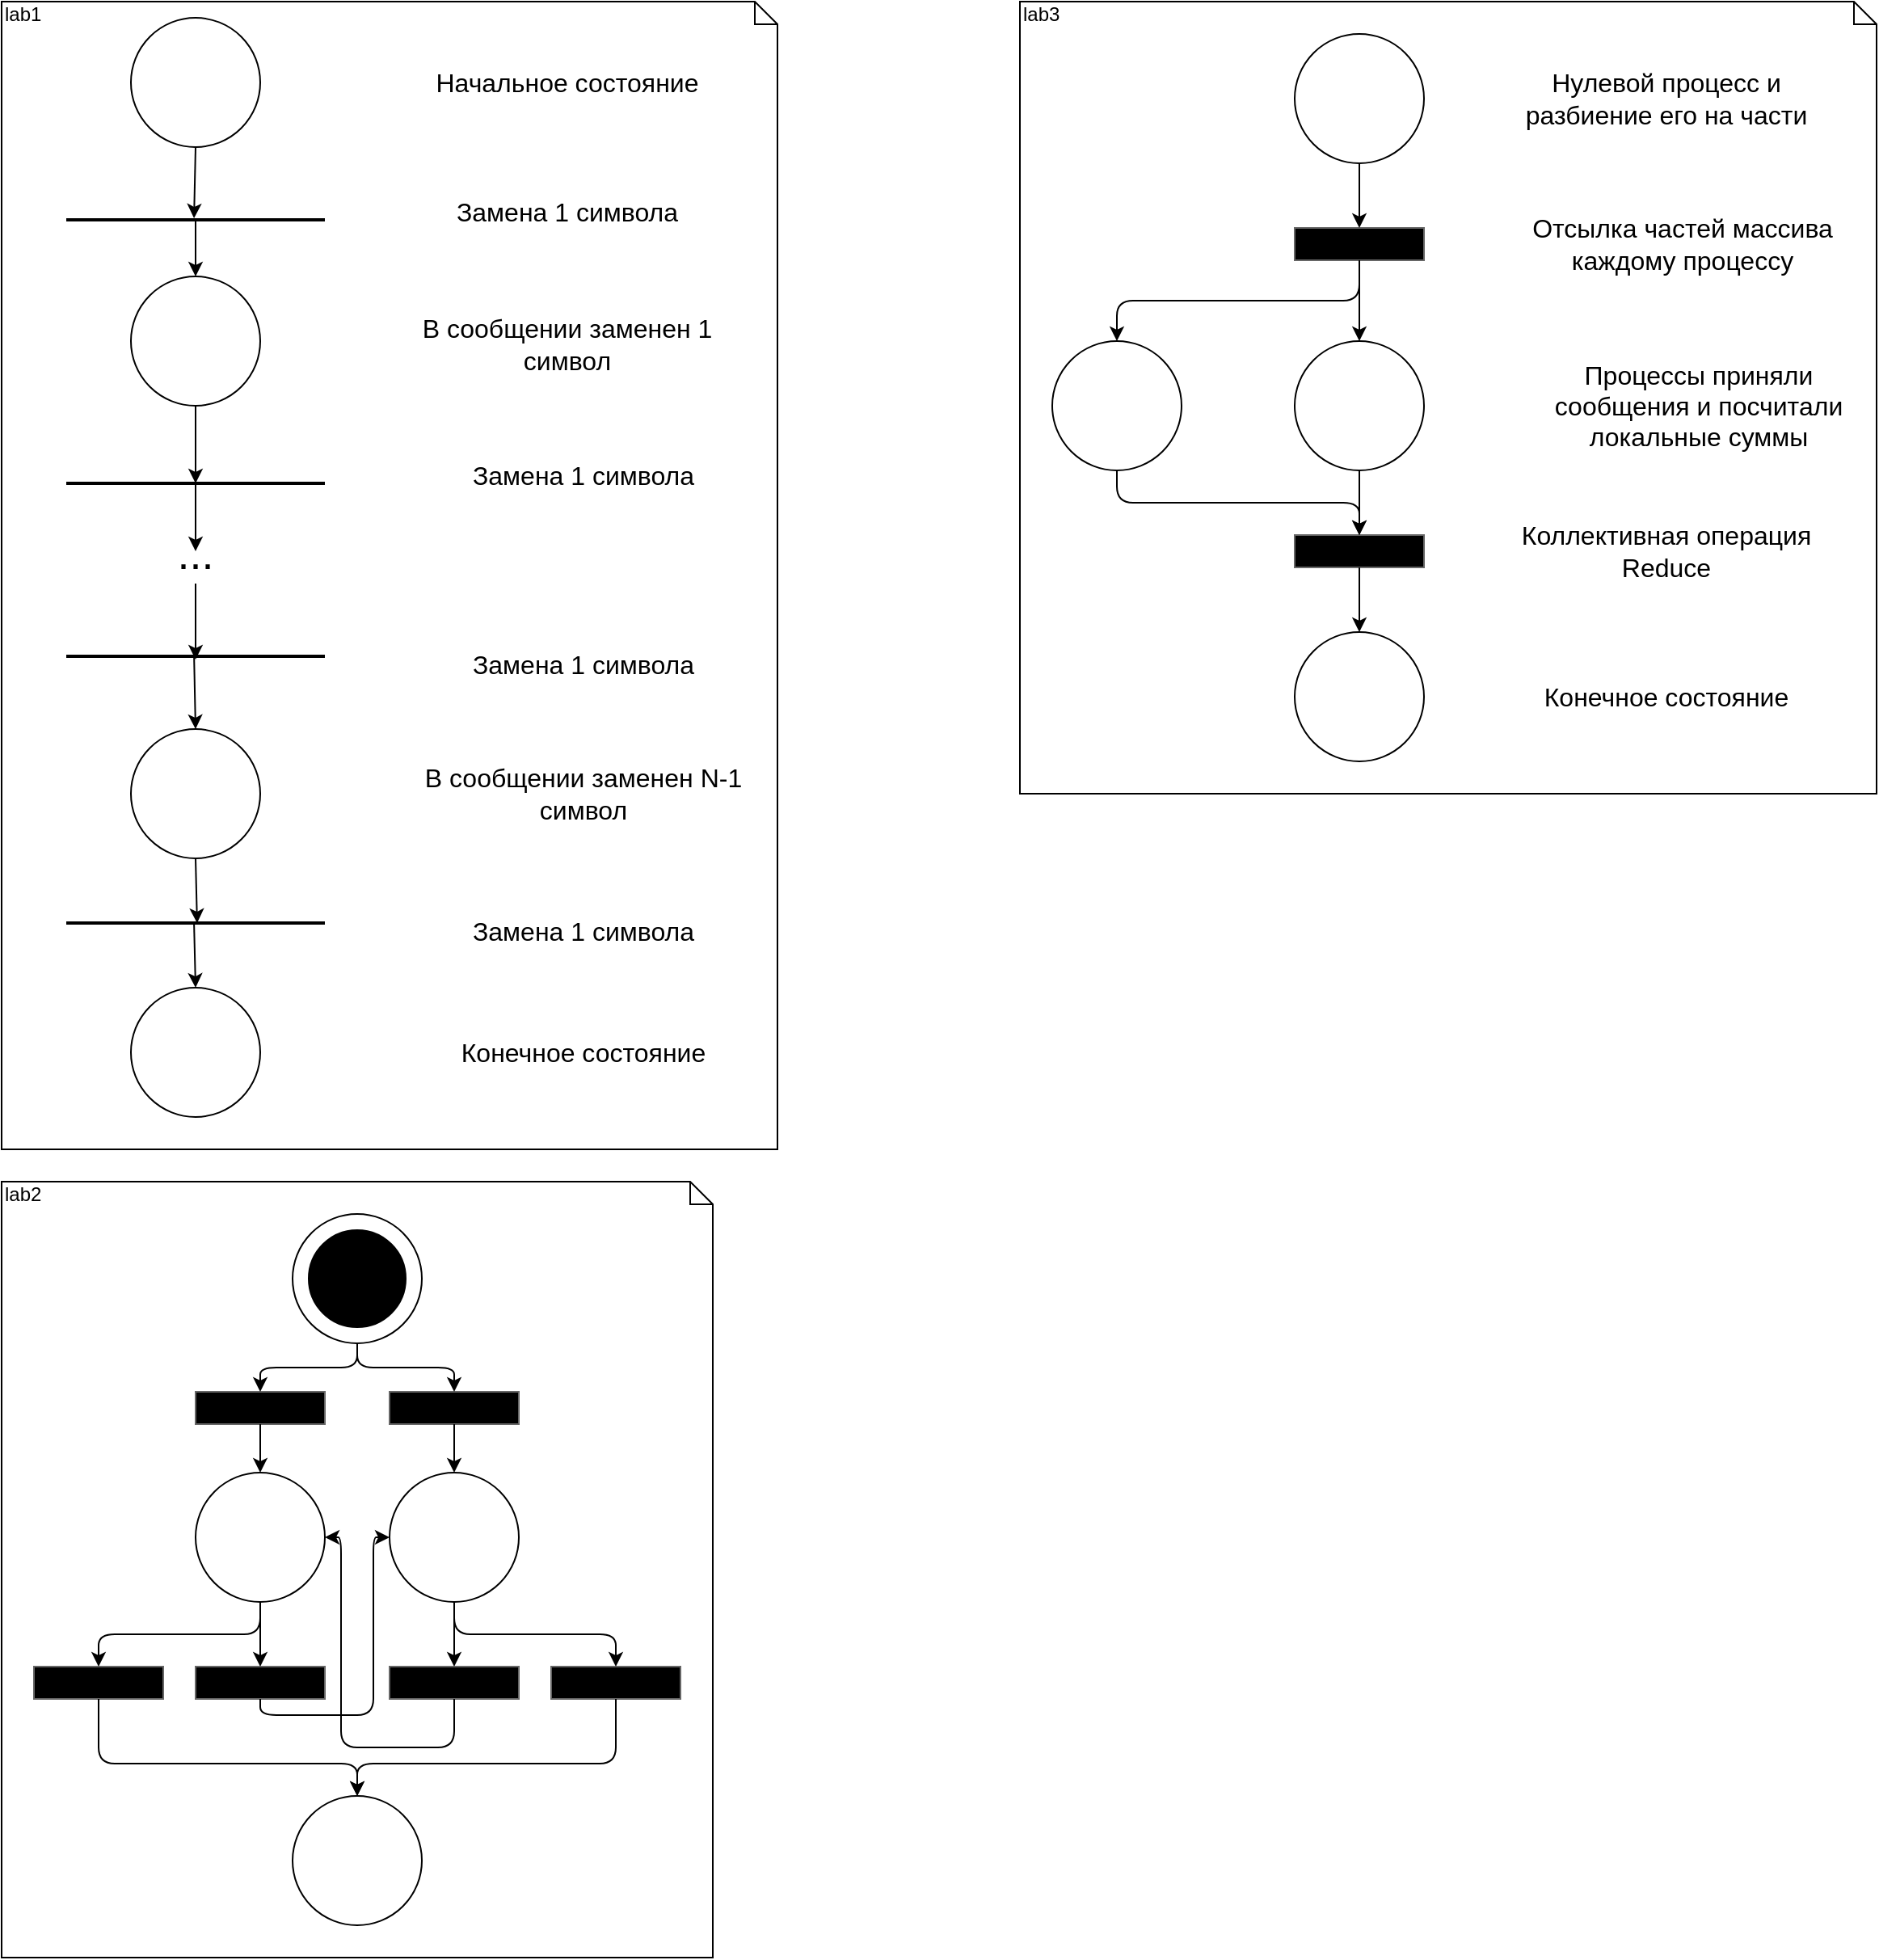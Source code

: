 <mxfile version="12.3.2" type="device" pages="1"><diagram id="6GpnvEEy-C2eloMwzxEv" name="Page-1"><mxGraphModel dx="946" dy="725" grid="1" gridSize="10" guides="1" tooltips="1" connect="1" arrows="1" fold="1" page="1" pageScale="1" pageWidth="827" pageHeight="1169" math="0" shadow="0"><root><mxCell id="0"/><mxCell id="1" parent="0"/><mxCell id="kXW_KmqoTyBfFxPTs8dJ-34" value="" style="group" vertex="1" connectable="0" parent="1"><mxGeometry x="40" y="30" width="480" height="710" as="geometry"/></mxCell><mxCell id="kXW_KmqoTyBfFxPTs8dJ-33" value="lab1" style="shape=note;whiteSpace=wrap;html=1;size=14;verticalAlign=top;align=left;spacingTop=-6;" vertex="1" parent="kXW_KmqoTyBfFxPTs8dJ-34"><mxGeometry width="480" height="710" as="geometry"/></mxCell><mxCell id="kXW_KmqoTyBfFxPTs8dJ-1" value="" style="ellipse;whiteSpace=wrap;html=1;aspect=fixed;" vertex="1" parent="kXW_KmqoTyBfFxPTs8dJ-34"><mxGeometry x="80" y="10" width="80" height="80" as="geometry"/></mxCell><mxCell id="kXW_KmqoTyBfFxPTs8dJ-2" value="" style="ellipse;whiteSpace=wrap;html=1;aspect=fixed;" vertex="1" parent="kXW_KmqoTyBfFxPTs8dJ-34"><mxGeometry x="80" y="170" width="80" height="80" as="geometry"/></mxCell><mxCell id="kXW_KmqoTyBfFxPTs8dJ-3" value="" style="ellipse;whiteSpace=wrap;html=1;aspect=fixed;" vertex="1" parent="kXW_KmqoTyBfFxPTs8dJ-34"><mxGeometry x="80" y="450" width="80" height="80" as="geometry"/></mxCell><mxCell id="kXW_KmqoTyBfFxPTs8dJ-4" value="" style="ellipse;whiteSpace=wrap;html=1;aspect=fixed;" vertex="1" parent="kXW_KmqoTyBfFxPTs8dJ-34"><mxGeometry x="80" y="610" width="80" height="80" as="geometry"/></mxCell><mxCell id="kXW_KmqoTyBfFxPTs8dJ-5" value="" style="line;strokeWidth=2;html=1;" vertex="1" parent="kXW_KmqoTyBfFxPTs8dJ-34"><mxGeometry x="40" y="293" width="160" height="10" as="geometry"/></mxCell><mxCell id="kXW_KmqoTyBfFxPTs8dJ-6" value="" style="line;strokeWidth=2;html=1;" vertex="1" parent="kXW_KmqoTyBfFxPTs8dJ-34"><mxGeometry x="40" y="130" width="160" height="10" as="geometry"/></mxCell><mxCell id="kXW_KmqoTyBfFxPTs8dJ-7" value="" style="line;strokeWidth=2;html=1;" vertex="1" parent="kXW_KmqoTyBfFxPTs8dJ-34"><mxGeometry x="40" y="400" width="160" height="10" as="geometry"/></mxCell><mxCell id="kXW_KmqoTyBfFxPTs8dJ-8" value="" style="line;strokeWidth=2;html=1;" vertex="1" parent="kXW_KmqoTyBfFxPTs8dJ-34"><mxGeometry x="40" y="565" width="160" height="10" as="geometry"/></mxCell><mxCell id="kXW_KmqoTyBfFxPTs8dJ-11" value="" style="endArrow=classic;html=1;entryX=0.494;entryY=0.4;entryDx=0;entryDy=0;entryPerimeter=0;exitX=0.5;exitY=1;exitDx=0;exitDy=0;" edge="1" parent="kXW_KmqoTyBfFxPTs8dJ-34" source="kXW_KmqoTyBfFxPTs8dJ-1" target="kXW_KmqoTyBfFxPTs8dJ-6"><mxGeometry width="50" height="50" relative="1" as="geometry"><mxPoint x="300" y="120" as="sourcePoint"/><mxPoint x="350" y="70" as="targetPoint"/></mxGeometry></mxCell><mxCell id="kXW_KmqoTyBfFxPTs8dJ-12" value="" style="endArrow=classic;html=1;entryX=0.5;entryY=0;entryDx=0;entryDy=0;" edge="1" parent="kXW_KmqoTyBfFxPTs8dJ-34" target="kXW_KmqoTyBfFxPTs8dJ-2"><mxGeometry width="50" height="50" relative="1" as="geometry"><mxPoint x="120" y="136" as="sourcePoint"/><mxPoint x="410" y="150" as="targetPoint"/></mxGeometry></mxCell><mxCell id="kXW_KmqoTyBfFxPTs8dJ-13" value="" style="endArrow=classic;html=1;exitX=0.5;exitY=1;exitDx=0;exitDy=0;" edge="1" parent="kXW_KmqoTyBfFxPTs8dJ-34" source="kXW_KmqoTyBfFxPTs8dJ-2"><mxGeometry width="50" height="50" relative="1" as="geometry"><mxPoint x="300" y="230" as="sourcePoint"/><mxPoint x="120" y="298" as="targetPoint"/></mxGeometry></mxCell><mxCell id="kXW_KmqoTyBfFxPTs8dJ-16" value="" style="endArrow=classic;html=1;exitX=0.5;exitY=0.5;exitDx=0;exitDy=0;exitPerimeter=0;" edge="1" parent="kXW_KmqoTyBfFxPTs8dJ-34" source="kXW_KmqoTyBfFxPTs8dJ-5"><mxGeometry width="50" height="50" relative="1" as="geometry"><mxPoint x="190" y="370" as="sourcePoint"/><mxPoint x="120" y="340" as="targetPoint"/></mxGeometry></mxCell><mxCell id="kXW_KmqoTyBfFxPTs8dJ-17" value="&lt;font style=&quot;font-size: 27px&quot;&gt;...&lt;/font&gt;" style="text;html=1;strokeColor=none;fillColor=none;align=center;verticalAlign=bottom;whiteSpace=wrap;rounded=0padding:5px&#10;;" vertex="1" parent="kXW_KmqoTyBfFxPTs8dJ-34"><mxGeometry x="100" y="340" width="40" height="20" as="geometry"/></mxCell><mxCell id="kXW_KmqoTyBfFxPTs8dJ-21" value="" style="endArrow=classic;html=1;exitX=0.5;exitY=1;exitDx=0;exitDy=0;entryX=0.5;entryY=0.7;entryDx=0;entryDy=0;entryPerimeter=0;" edge="1" parent="kXW_KmqoTyBfFxPTs8dJ-34" source="kXW_KmqoTyBfFxPTs8dJ-17" target="kXW_KmqoTyBfFxPTs8dJ-7"><mxGeometry width="50" height="50" relative="1" as="geometry"><mxPoint x="240" y="380" as="sourcePoint"/><mxPoint x="290" y="330" as="targetPoint"/></mxGeometry></mxCell><mxCell id="kXW_KmqoTyBfFxPTs8dJ-22" value="" style="endArrow=classic;html=1;exitX=0.494;exitY=0.4;exitDx=0;exitDy=0;exitPerimeter=0;entryX=0.5;entryY=0;entryDx=0;entryDy=0;" edge="1" parent="kXW_KmqoTyBfFxPTs8dJ-34" source="kXW_KmqoTyBfFxPTs8dJ-7" target="kXW_KmqoTyBfFxPTs8dJ-3"><mxGeometry width="50" height="50" relative="1" as="geometry"><mxPoint x="320" y="390" as="sourcePoint"/><mxPoint x="370" y="340" as="targetPoint"/></mxGeometry></mxCell><mxCell id="kXW_KmqoTyBfFxPTs8dJ-23" value="" style="endArrow=classic;html=1;exitX=0.5;exitY=1;exitDx=0;exitDy=0;entryX=0.506;entryY=0.5;entryDx=0;entryDy=0;entryPerimeter=0;" edge="1" parent="kXW_KmqoTyBfFxPTs8dJ-34" source="kXW_KmqoTyBfFxPTs8dJ-3" target="kXW_KmqoTyBfFxPTs8dJ-8"><mxGeometry width="50" height="50" relative="1" as="geometry"><mxPoint x="280" y="480" as="sourcePoint"/><mxPoint x="330" y="430" as="targetPoint"/></mxGeometry></mxCell><mxCell id="kXW_KmqoTyBfFxPTs8dJ-24" value="" style="endArrow=classic;html=1;exitX=0.494;exitY=0.5;exitDx=0;exitDy=0;exitPerimeter=0;entryX=0.5;entryY=0;entryDx=0;entryDy=0;" edge="1" parent="kXW_KmqoTyBfFxPTs8dJ-34" source="kXW_KmqoTyBfFxPTs8dJ-8" target="kXW_KmqoTyBfFxPTs8dJ-4"><mxGeometry width="50" height="50" relative="1" as="geometry"><mxPoint x="330" y="640" as="sourcePoint"/><mxPoint x="380" y="590" as="targetPoint"/></mxGeometry></mxCell><mxCell id="kXW_KmqoTyBfFxPTs8dJ-25" value="&lt;font style=&quot;font-size: 16px&quot;&gt;Начальное состояние&lt;/font&gt;" style="text;html=1;strokeColor=none;fillColor=none;align=center;verticalAlign=middle;whiteSpace=wrap;rounded=0;" vertex="1" parent="kXW_KmqoTyBfFxPTs8dJ-34"><mxGeometry x="240" y="30" width="220" height="40" as="geometry"/></mxCell><mxCell id="kXW_KmqoTyBfFxPTs8dJ-26" value="&lt;span style=&quot;font-size: 16px&quot;&gt;Замена 1 символа&lt;/span&gt;" style="text;html=1;strokeColor=none;fillColor=none;align=center;verticalAlign=middle;whiteSpace=wrap;rounded=0;" vertex="1" parent="kXW_KmqoTyBfFxPTs8dJ-34"><mxGeometry x="240" y="110" width="220" height="40" as="geometry"/></mxCell><mxCell id="kXW_KmqoTyBfFxPTs8dJ-27" value="&lt;span style=&quot;font-size: 16px&quot;&gt;В сообщении заменен 1 символ&lt;/span&gt;" style="text;html=1;strokeColor=none;fillColor=none;align=center;verticalAlign=middle;whiteSpace=wrap;rounded=0;" vertex="1" parent="kXW_KmqoTyBfFxPTs8dJ-34"><mxGeometry x="240" y="191.5" width="220" height="40" as="geometry"/></mxCell><mxCell id="kXW_KmqoTyBfFxPTs8dJ-28" value="&lt;span style=&quot;font-size: 16px&quot;&gt;Замена 1 символа&lt;/span&gt;" style="text;html=1;strokeColor=none;fillColor=none;align=center;verticalAlign=middle;whiteSpace=wrap;rounded=0;" vertex="1" parent="kXW_KmqoTyBfFxPTs8dJ-34"><mxGeometry x="250" y="273" width="220" height="40" as="geometry"/></mxCell><mxCell id="kXW_KmqoTyBfFxPTs8dJ-29" value="&lt;span style=&quot;font-size: 16px&quot;&gt;Замена 1 символа&lt;/span&gt;" style="text;html=1;strokeColor=none;fillColor=none;align=center;verticalAlign=middle;whiteSpace=wrap;rounded=0;" vertex="1" parent="kXW_KmqoTyBfFxPTs8dJ-34"><mxGeometry x="250" y="390" width="220" height="40" as="geometry"/></mxCell><mxCell id="kXW_KmqoTyBfFxPTs8dJ-30" value="&lt;span style=&quot;font-size: 16px&quot;&gt;В сообщении заменен N-1 символ&lt;/span&gt;" style="text;html=1;strokeColor=none;fillColor=none;align=center;verticalAlign=middle;whiteSpace=wrap;rounded=0;" vertex="1" parent="kXW_KmqoTyBfFxPTs8dJ-34"><mxGeometry x="250" y="470" width="220" height="40" as="geometry"/></mxCell><mxCell id="kXW_KmqoTyBfFxPTs8dJ-31" value="&lt;span style=&quot;font-size: 16px&quot;&gt;Замена 1 символа&lt;/span&gt;" style="text;html=1;strokeColor=none;fillColor=none;align=center;verticalAlign=middle;whiteSpace=wrap;rounded=0;" vertex="1" parent="kXW_KmqoTyBfFxPTs8dJ-34"><mxGeometry x="250" y="555" width="220" height="40" as="geometry"/></mxCell><mxCell id="kXW_KmqoTyBfFxPTs8dJ-32" value="&lt;font style=&quot;font-size: 16px&quot;&gt;Конечное состояние&lt;/font&gt;" style="text;html=1;strokeColor=none;fillColor=none;align=center;verticalAlign=middle;whiteSpace=wrap;rounded=0;" vertex="1" parent="kXW_KmqoTyBfFxPTs8dJ-34"><mxGeometry x="250" y="630" width="220" height="40" as="geometry"/></mxCell><mxCell id="kXW_KmqoTyBfFxPTs8dJ-122" value="" style="group" vertex="1" connectable="0" parent="1"><mxGeometry x="40" y="760" width="440" height="480" as="geometry"/></mxCell><mxCell id="kXW_KmqoTyBfFxPTs8dJ-121" value="lab2" style="shape=note;whiteSpace=wrap;html=1;size=14;verticalAlign=top;align=left;spacingTop=-6;" vertex="1" parent="kXW_KmqoTyBfFxPTs8dJ-122"><mxGeometry width="440" height="480" as="geometry"/></mxCell><mxCell id="kXW_KmqoTyBfFxPTs8dJ-90" value="" style="ellipse;whiteSpace=wrap;html=1;aspect=fixed;" vertex="1" parent="kXW_KmqoTyBfFxPTs8dJ-122"><mxGeometry x="180" y="20" width="80" height="80" as="geometry"/></mxCell><mxCell id="kXW_KmqoTyBfFxPTs8dJ-91" value="" style="ellipse;whiteSpace=wrap;html=1;aspect=fixed;" vertex="1" parent="kXW_KmqoTyBfFxPTs8dJ-122"><mxGeometry x="120" y="180" width="80" height="80" as="geometry"/></mxCell><mxCell id="kXW_KmqoTyBfFxPTs8dJ-92" value="" style="ellipse;whiteSpace=wrap;html=1;aspect=fixed;" vertex="1" parent="kXW_KmqoTyBfFxPTs8dJ-122"><mxGeometry x="240" y="180" width="80" height="80" as="geometry"/></mxCell><mxCell id="kXW_KmqoTyBfFxPTs8dJ-94" value="" style="rounded=0;whiteSpace=wrap;html=1;fillColor=#000000;strokeColor=#666666;fontColor=#333333;" vertex="1" parent="kXW_KmqoTyBfFxPTs8dJ-122"><mxGeometry x="120" y="130" width="80" height="20" as="geometry"/></mxCell><mxCell id="kXW_KmqoTyBfFxPTs8dJ-95" value="" style="rounded=0;whiteSpace=wrap;html=1;fillColor=#000000;strokeColor=#666666;fontColor=#333333;" vertex="1" parent="kXW_KmqoTyBfFxPTs8dJ-122"><mxGeometry x="240" y="130" width="80" height="20" as="geometry"/></mxCell><mxCell id="kXW_KmqoTyBfFxPTs8dJ-96" value="" style="rounded=0;whiteSpace=wrap;html=1;fillColor=#000000;strokeColor=#666666;fontColor=#333333;" vertex="1" parent="kXW_KmqoTyBfFxPTs8dJ-122"><mxGeometry x="240" y="300" width="80" height="20" as="geometry"/></mxCell><mxCell id="kXW_KmqoTyBfFxPTs8dJ-97" value="" style="rounded=0;whiteSpace=wrap;html=1;fillColor=#000000;strokeColor=#666666;fontColor=#333333;" vertex="1" parent="kXW_KmqoTyBfFxPTs8dJ-122"><mxGeometry x="340" y="300" width="80" height="20" as="geometry"/></mxCell><mxCell id="kXW_KmqoTyBfFxPTs8dJ-98" value="" style="rounded=0;whiteSpace=wrap;html=1;fillColor=#000000;strokeColor=#666666;fontColor=#333333;" vertex="1" parent="kXW_KmqoTyBfFxPTs8dJ-122"><mxGeometry x="120" y="300" width="80" height="20" as="geometry"/></mxCell><mxCell id="kXW_KmqoTyBfFxPTs8dJ-99" value="" style="rounded=0;whiteSpace=wrap;html=1;fillColor=#000000;strokeColor=#666666;fontColor=#333333;" vertex="1" parent="kXW_KmqoTyBfFxPTs8dJ-122"><mxGeometry x="20" y="300" width="80" height="20" as="geometry"/></mxCell><mxCell id="kXW_KmqoTyBfFxPTs8dJ-103" value="" style="edgeStyle=elbowEdgeStyle;elbow=vertical;endArrow=classic;html=1;exitX=0.5;exitY=1;exitDx=0;exitDy=0;entryX=0.5;entryY=0;entryDx=0;entryDy=0;" edge="1" parent="kXW_KmqoTyBfFxPTs8dJ-122" source="kXW_KmqoTyBfFxPTs8dJ-90" target="kXW_KmqoTyBfFxPTs8dJ-94"><mxGeometry width="50" height="50" relative="1" as="geometry"><mxPoint x="-60" y="160" as="sourcePoint"/><mxPoint x="-10" y="110" as="targetPoint"/></mxGeometry></mxCell><mxCell id="kXW_KmqoTyBfFxPTs8dJ-104" value="" style="edgeStyle=elbowEdgeStyle;elbow=vertical;endArrow=classic;html=1;exitX=0.5;exitY=1;exitDx=0;exitDy=0;entryX=0.5;entryY=0;entryDx=0;entryDy=0;" edge="1" parent="kXW_KmqoTyBfFxPTs8dJ-122" source="kXW_KmqoTyBfFxPTs8dJ-90" target="kXW_KmqoTyBfFxPTs8dJ-95"><mxGeometry width="50" height="50" relative="1" as="geometry"><mxPoint x="-30" y="130" as="sourcePoint"/><mxPoint x="20" y="80" as="targetPoint"/></mxGeometry></mxCell><mxCell id="kXW_KmqoTyBfFxPTs8dJ-105" value="" style="edgeStyle=elbowEdgeStyle;elbow=vertical;endArrow=classic;html=1;exitX=0.5;exitY=1;exitDx=0;exitDy=0;entryX=0.5;entryY=0;entryDx=0;entryDy=0;" edge="1" parent="kXW_KmqoTyBfFxPTs8dJ-122" source="kXW_KmqoTyBfFxPTs8dJ-94" target="kXW_KmqoTyBfFxPTs8dJ-91"><mxGeometry width="50" height="50" relative="1" as="geometry"><mxPoint x="-10" y="220" as="sourcePoint"/><mxPoint x="40" y="170" as="targetPoint"/></mxGeometry></mxCell><mxCell id="kXW_KmqoTyBfFxPTs8dJ-106" value="" style="edgeStyle=elbowEdgeStyle;elbow=vertical;endArrow=classic;html=1;exitX=0.5;exitY=1;exitDx=0;exitDy=0;entryX=0.5;entryY=0;entryDx=0;entryDy=0;" edge="1" parent="kXW_KmqoTyBfFxPTs8dJ-122" source="kXW_KmqoTyBfFxPTs8dJ-95" target="kXW_KmqoTyBfFxPTs8dJ-92"><mxGeometry width="50" height="50" relative="1" as="geometry"><mxPoint x="480" y="240" as="sourcePoint"/><mxPoint x="530" y="190" as="targetPoint"/></mxGeometry></mxCell><mxCell id="kXW_KmqoTyBfFxPTs8dJ-107" value="" style="edgeStyle=elbowEdgeStyle;elbow=vertical;endArrow=classic;html=1;exitX=0.5;exitY=1;exitDx=0;exitDy=0;entryX=0.5;entryY=0;entryDx=0;entryDy=0;" edge="1" parent="kXW_KmqoTyBfFxPTs8dJ-122" source="kXW_KmqoTyBfFxPTs8dJ-91" target="kXW_KmqoTyBfFxPTs8dJ-99"><mxGeometry width="50" height="50" relative="1" as="geometry"><mxPoint y="270" as="sourcePoint"/><mxPoint x="50" y="220" as="targetPoint"/></mxGeometry></mxCell><mxCell id="kXW_KmqoTyBfFxPTs8dJ-108" value="" style="edgeStyle=elbowEdgeStyle;elbow=horizontal;endArrow=classic;html=1;exitX=0.5;exitY=1;exitDx=0;exitDy=0;entryX=0.5;entryY=0;entryDx=0;entryDy=0;" edge="1" parent="kXW_KmqoTyBfFxPTs8dJ-122" source="kXW_KmqoTyBfFxPTs8dJ-91" target="kXW_KmqoTyBfFxPTs8dJ-98"><mxGeometry width="50" height="50" relative="1" as="geometry"><mxPoint x="-80" y="240" as="sourcePoint"/><mxPoint x="-30" y="190" as="targetPoint"/></mxGeometry></mxCell><mxCell id="kXW_KmqoTyBfFxPTs8dJ-110" value="" style="edgeStyle=elbowEdgeStyle;elbow=vertical;endArrow=classic;html=1;exitX=0.5;exitY=1;exitDx=0;exitDy=0;entryX=0.5;entryY=0;entryDx=0;entryDy=0;" edge="1" parent="kXW_KmqoTyBfFxPTs8dJ-122" source="kXW_KmqoTyBfFxPTs8dJ-92" target="kXW_KmqoTyBfFxPTs8dJ-97"><mxGeometry width="50" height="50" relative="1" as="geometry"><mxPoint x="370" y="220" as="sourcePoint"/><mxPoint x="420" y="170" as="targetPoint"/></mxGeometry></mxCell><mxCell id="kXW_KmqoTyBfFxPTs8dJ-111" value="" style="edgeStyle=elbowEdgeStyle;elbow=vertical;endArrow=classic;html=1;exitX=0.5;exitY=1;exitDx=0;exitDy=0;entryX=0.5;entryY=0;entryDx=0;entryDy=0;" edge="1" parent="kXW_KmqoTyBfFxPTs8dJ-122" source="kXW_KmqoTyBfFxPTs8dJ-92" target="kXW_KmqoTyBfFxPTs8dJ-96"><mxGeometry width="50" height="50" relative="1" as="geometry"><mxPoint x="350" y="230" as="sourcePoint"/><mxPoint x="400" y="180" as="targetPoint"/></mxGeometry></mxCell><mxCell id="kXW_KmqoTyBfFxPTs8dJ-113" value="" style="edgeStyle=segmentEdgeStyle;endArrow=classic;html=1;exitX=0.5;exitY=1;exitDx=0;exitDy=0;entryX=1;entryY=0.5;entryDx=0;entryDy=0;" edge="1" parent="kXW_KmqoTyBfFxPTs8dJ-122" source="kXW_KmqoTyBfFxPTs8dJ-96" target="kXW_KmqoTyBfFxPTs8dJ-91"><mxGeometry width="50" height="50" relative="1" as="geometry"><mxPoint x="190" y="420" as="sourcePoint"/><mxPoint x="240" y="370" as="targetPoint"/><Array as="points"><mxPoint x="280" y="350"/><mxPoint x="210" y="350"/><mxPoint x="210" y="220"/></Array></mxGeometry></mxCell><mxCell id="kXW_KmqoTyBfFxPTs8dJ-114" value="" style="edgeStyle=segmentEdgeStyle;endArrow=classic;html=1;entryX=0;entryY=0.5;entryDx=0;entryDy=0;exitX=0.5;exitY=1;exitDx=0;exitDy=0;" edge="1" parent="kXW_KmqoTyBfFxPTs8dJ-122" source="kXW_KmqoTyBfFxPTs8dJ-98" target="kXW_KmqoTyBfFxPTs8dJ-92"><mxGeometry width="50" height="50" relative="1" as="geometry"><mxPoint x="130" y="400" as="sourcePoint"/><mxPoint x="180" y="350" as="targetPoint"/><Array as="points"><mxPoint x="160" y="330"/><mxPoint x="230" y="330"/><mxPoint x="230" y="220"/></Array></mxGeometry></mxCell><mxCell id="kXW_KmqoTyBfFxPTs8dJ-117" value="" style="ellipse;whiteSpace=wrap;html=1;aspect=fixed;" vertex="1" parent="kXW_KmqoTyBfFxPTs8dJ-122"><mxGeometry x="180" y="380" width="80" height="80" as="geometry"/></mxCell><mxCell id="kXW_KmqoTyBfFxPTs8dJ-118" value="" style="edgeStyle=elbowEdgeStyle;elbow=vertical;endArrow=classic;html=1;exitX=0.5;exitY=1;exitDx=0;exitDy=0;entryX=0.5;entryY=0;entryDx=0;entryDy=0;" edge="1" parent="kXW_KmqoTyBfFxPTs8dJ-122" source="kXW_KmqoTyBfFxPTs8dJ-97" target="kXW_KmqoTyBfFxPTs8dJ-117"><mxGeometry width="50" height="50" relative="1" as="geometry"><mxPoint x="340" y="430" as="sourcePoint"/><mxPoint x="390" y="380" as="targetPoint"/><Array as="points"><mxPoint x="290" y="360"/></Array></mxGeometry></mxCell><mxCell id="kXW_KmqoTyBfFxPTs8dJ-119" value="" style="edgeStyle=elbowEdgeStyle;elbow=vertical;endArrow=classic;html=1;exitX=0.5;exitY=1;exitDx=0;exitDy=0;entryX=0.5;entryY=0;entryDx=0;entryDy=0;" edge="1" parent="kXW_KmqoTyBfFxPTs8dJ-122" source="kXW_KmqoTyBfFxPTs8dJ-99" target="kXW_KmqoTyBfFxPTs8dJ-117"><mxGeometry width="50" height="50" relative="1" as="geometry"><mxPoint x="30" y="420" as="sourcePoint"/><mxPoint x="80" y="370" as="targetPoint"/><Array as="points"><mxPoint x="140" y="360"/></Array></mxGeometry></mxCell><mxCell id="kXW_KmqoTyBfFxPTs8dJ-120" value="" style="ellipse;whiteSpace=wrap;html=1;aspect=fixed;fillColor=#000000;" vertex="1" parent="kXW_KmqoTyBfFxPTs8dJ-122"><mxGeometry x="190" y="30" width="60" height="60" as="geometry"/></mxCell><mxCell id="kXW_KmqoTyBfFxPTs8dJ-168" value="" style="group" vertex="1" connectable="0" parent="1"><mxGeometry x="670" y="30" width="530" height="490" as="geometry"/></mxCell><mxCell id="kXW_KmqoTyBfFxPTs8dJ-167" value="lab3" style="shape=note;whiteSpace=wrap;html=1;size=14;verticalAlign=top;align=left;spacingTop=-6;" vertex="1" parent="kXW_KmqoTyBfFxPTs8dJ-168"><mxGeometry width="530" height="490" as="geometry"/></mxCell><mxCell id="kXW_KmqoTyBfFxPTs8dJ-123" value="" style="ellipse;whiteSpace=wrap;html=1;aspect=fixed;" vertex="1" parent="kXW_KmqoTyBfFxPTs8dJ-168"><mxGeometry x="170" y="20" width="80" height="80" as="geometry"/></mxCell><mxCell id="kXW_KmqoTyBfFxPTs8dJ-149" value="" style="rounded=0;whiteSpace=wrap;html=1;fillColor=#000000;strokeColor=#666666;fontColor=#333333;" vertex="1" parent="kXW_KmqoTyBfFxPTs8dJ-168"><mxGeometry x="170" y="140" width="80" height="20" as="geometry"/></mxCell><mxCell id="kXW_KmqoTyBfFxPTs8dJ-150" value="" style="ellipse;whiteSpace=wrap;html=1;aspect=fixed;" vertex="1" parent="kXW_KmqoTyBfFxPTs8dJ-168"><mxGeometry x="20" y="210" width="80" height="80" as="geometry"/></mxCell><mxCell id="kXW_KmqoTyBfFxPTs8dJ-151" value="" style="ellipse;whiteSpace=wrap;html=1;aspect=fixed;" vertex="1" parent="kXW_KmqoTyBfFxPTs8dJ-168"><mxGeometry x="170" y="210" width="80" height="80" as="geometry"/></mxCell><mxCell id="kXW_KmqoTyBfFxPTs8dJ-153" value="" style="rounded=0;whiteSpace=wrap;html=1;fillColor=#000000;strokeColor=#666666;fontColor=#333333;" vertex="1" parent="kXW_KmqoTyBfFxPTs8dJ-168"><mxGeometry x="170" y="330" width="80" height="20" as="geometry"/></mxCell><mxCell id="kXW_KmqoTyBfFxPTs8dJ-154" value="" style="ellipse;whiteSpace=wrap;html=1;aspect=fixed;" vertex="1" parent="kXW_KmqoTyBfFxPTs8dJ-168"><mxGeometry x="170" y="390" width="80" height="80" as="geometry"/></mxCell><mxCell id="kXW_KmqoTyBfFxPTs8dJ-156" value="" style="edgeStyle=elbowEdgeStyle;elbow=vertical;endArrow=classic;html=1;entryX=0.5;entryY=0;entryDx=0;entryDy=0;exitX=0.5;exitY=1;exitDx=0;exitDy=0;" edge="1" parent="kXW_KmqoTyBfFxPTs8dJ-168" source="kXW_KmqoTyBfFxPTs8dJ-123" target="kXW_KmqoTyBfFxPTs8dJ-149"><mxGeometry width="50" height="50" relative="1" as="geometry"><mxPoint x="70" y="160" as="sourcePoint"/><mxPoint x="120" y="110" as="targetPoint"/></mxGeometry></mxCell><mxCell id="kXW_KmqoTyBfFxPTs8dJ-157" value="" style="edgeStyle=elbowEdgeStyle;elbow=vertical;endArrow=classic;html=1;exitX=0.5;exitY=1;exitDx=0;exitDy=0;entryX=0.5;entryY=0;entryDx=0;entryDy=0;" edge="1" parent="kXW_KmqoTyBfFxPTs8dJ-168" source="kXW_KmqoTyBfFxPTs8dJ-149" target="kXW_KmqoTyBfFxPTs8dJ-151"><mxGeometry width="50" height="50" relative="1" as="geometry"><mxPoint x="30" y="190" as="sourcePoint"/><mxPoint x="80" y="140" as="targetPoint"/></mxGeometry></mxCell><mxCell id="kXW_KmqoTyBfFxPTs8dJ-158" value="" style="edgeStyle=elbowEdgeStyle;elbow=vertical;endArrow=classic;html=1;exitX=0.5;exitY=1;exitDx=0;exitDy=0;entryX=0.5;entryY=0;entryDx=0;entryDy=0;" edge="1" parent="kXW_KmqoTyBfFxPTs8dJ-168" source="kXW_KmqoTyBfFxPTs8dJ-149" target="kXW_KmqoTyBfFxPTs8dJ-150"><mxGeometry width="50" height="50" relative="1" as="geometry"><mxPoint x="-10" y="180" as="sourcePoint"/><mxPoint x="40" y="130" as="targetPoint"/></mxGeometry></mxCell><mxCell id="kXW_KmqoTyBfFxPTs8dJ-159" value="" style="edgeStyle=elbowEdgeStyle;elbow=vertical;endArrow=classic;html=1;entryX=0.5;entryY=0;entryDx=0;entryDy=0;exitX=0.5;exitY=1;exitDx=0;exitDy=0;" edge="1" parent="kXW_KmqoTyBfFxPTs8dJ-168" source="kXW_KmqoTyBfFxPTs8dJ-150" target="kXW_KmqoTyBfFxPTs8dJ-153"><mxGeometry width="50" height="50" relative="1" as="geometry"><mxPoint x="20" y="370" as="sourcePoint"/><mxPoint x="70" y="320" as="targetPoint"/></mxGeometry></mxCell><mxCell id="kXW_KmqoTyBfFxPTs8dJ-160" value="" style="edgeStyle=elbowEdgeStyle;elbow=vertical;endArrow=classic;html=1;exitX=0.5;exitY=1;exitDx=0;exitDy=0;entryX=0.5;entryY=0;entryDx=0;entryDy=0;" edge="1" parent="kXW_KmqoTyBfFxPTs8dJ-168" source="kXW_KmqoTyBfFxPTs8dJ-151" target="kXW_KmqoTyBfFxPTs8dJ-153"><mxGeometry width="50" height="50" relative="1" as="geometry"><mxPoint x="80" y="410" as="sourcePoint"/><mxPoint x="130" y="360" as="targetPoint"/></mxGeometry></mxCell><mxCell id="kXW_KmqoTyBfFxPTs8dJ-161" value="" style="edgeStyle=elbowEdgeStyle;elbow=vertical;endArrow=classic;html=1;exitX=0.5;exitY=1;exitDx=0;exitDy=0;entryX=0.5;entryY=0;entryDx=0;entryDy=0;" edge="1" parent="kXW_KmqoTyBfFxPTs8dJ-168" source="kXW_KmqoTyBfFxPTs8dJ-153" target="kXW_KmqoTyBfFxPTs8dJ-154"><mxGeometry width="50" height="50" relative="1" as="geometry"><mxPoint y="450" as="sourcePoint"/><mxPoint x="50" y="400" as="targetPoint"/></mxGeometry></mxCell><mxCell id="kXW_KmqoTyBfFxPTs8dJ-162" value="&lt;span style=&quot;font-size: 16px&quot;&gt;Нулевой процесс и разбиение его на части&lt;/span&gt;" style="text;html=1;strokeColor=none;fillColor=none;align=center;verticalAlign=middle;whiteSpace=wrap;rounded=0;" vertex="1" parent="kXW_KmqoTyBfFxPTs8dJ-168"><mxGeometry x="290" y="40" width="220" height="40" as="geometry"/></mxCell><mxCell id="kXW_KmqoTyBfFxPTs8dJ-163" value="&lt;font style=&quot;font-size: 16px&quot;&gt;Конечное состояние&lt;/font&gt;" style="text;html=1;strokeColor=none;fillColor=none;align=center;verticalAlign=middle;whiteSpace=wrap;rounded=0;" vertex="1" parent="kXW_KmqoTyBfFxPTs8dJ-168"><mxGeometry x="290" y="410" width="220" height="40" as="geometry"/></mxCell><mxCell id="kXW_KmqoTyBfFxPTs8dJ-164" value="&lt;span style=&quot;font-size: 16px&quot;&gt;Коллективная операция Reduce&lt;/span&gt;" style="text;html=1;strokeColor=none;fillColor=none;align=center;verticalAlign=middle;whiteSpace=wrap;rounded=0;" vertex="1" parent="kXW_KmqoTyBfFxPTs8dJ-168"><mxGeometry x="290" y="320" width="220" height="40" as="geometry"/></mxCell><mxCell id="kXW_KmqoTyBfFxPTs8dJ-165" value="&lt;span style=&quot;font-size: 16px&quot;&gt;Отсылка частей массива каждому процессу&lt;/span&gt;" style="text;html=1;strokeColor=none;fillColor=none;align=center;verticalAlign=middle;whiteSpace=wrap;rounded=0;" vertex="1" parent="kXW_KmqoTyBfFxPTs8dJ-168"><mxGeometry x="300" y="130" width="220" height="40" as="geometry"/></mxCell><mxCell id="kXW_KmqoTyBfFxPTs8dJ-166" value="&lt;span style=&quot;font-size: 16px&quot;&gt;Процессы приняли сообщения и посчитали локальные суммы&lt;/span&gt;" style="text;html=1;strokeColor=none;fillColor=none;align=center;verticalAlign=middle;whiteSpace=wrap;rounded=0;" vertex="1" parent="kXW_KmqoTyBfFxPTs8dJ-168"><mxGeometry x="310" y="230" width="220" height="40" as="geometry"/></mxCell></root></mxGraphModel></diagram></mxfile>
